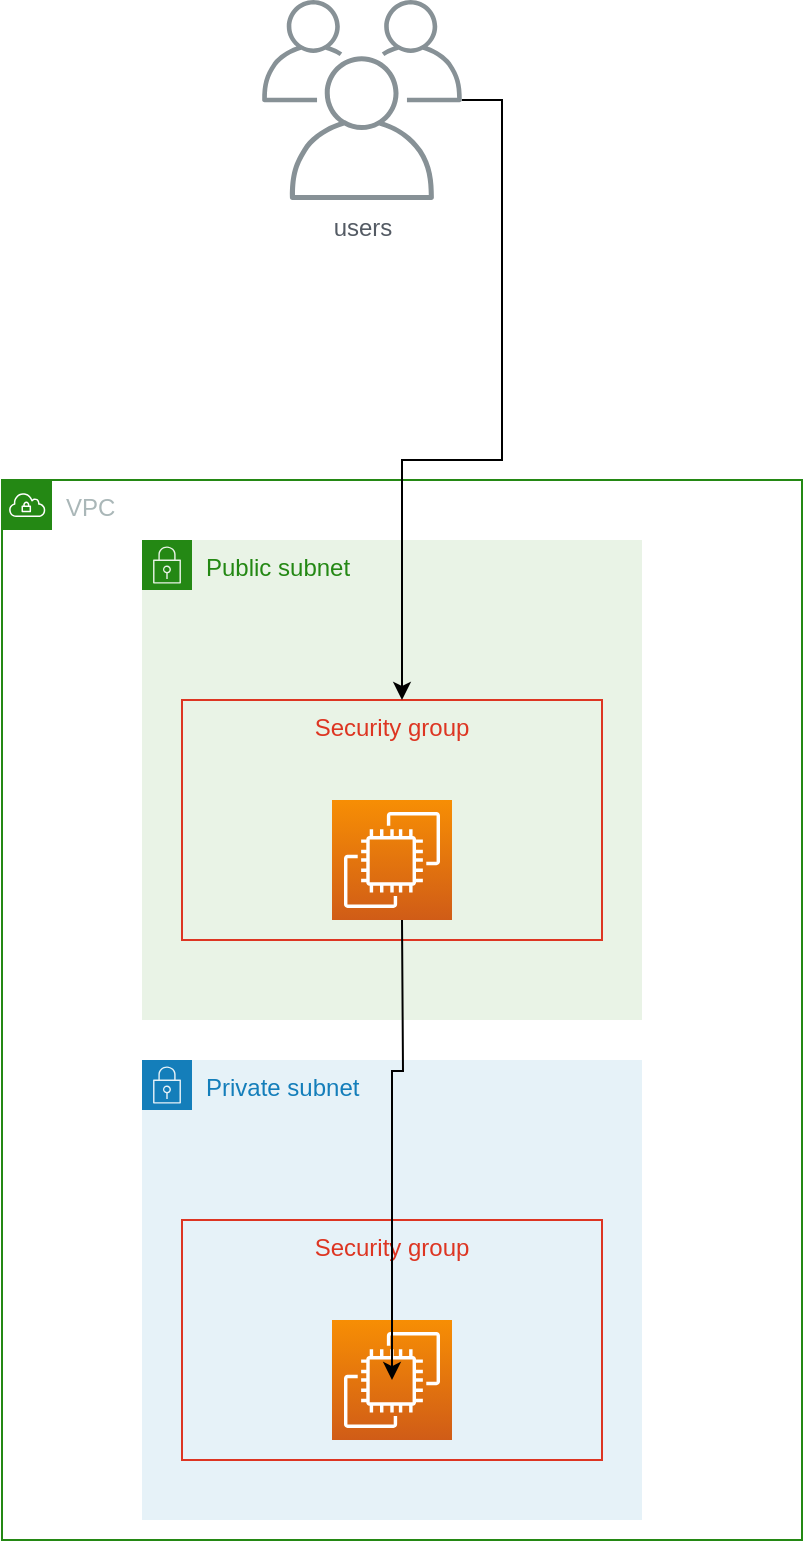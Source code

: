 <mxfile version="18.0.6" type="device"><diagram id="njXvzYUgIN_phqmET6Hd" name="BastionHost"><mxGraphModel dx="1422" dy="875" grid="1" gridSize="10" guides="1" tooltips="1" connect="1" arrows="1" fold="1" page="1" pageScale="1" pageWidth="1200" pageHeight="1600" math="0" shadow="0"><root><mxCell id="0"/><mxCell id="1" parent="0"/><mxCell id="ApFM65OlMrXLCHTs6sMA-2" value="VPC" style="points=[[0,0],[0.25,0],[0.5,0],[0.75,0],[1,0],[1,0.25],[1,0.5],[1,0.75],[1,1],[0.75,1],[0.5,1],[0.25,1],[0,1],[0,0.75],[0,0.5],[0,0.25]];outlineConnect=0;gradientColor=none;html=1;whiteSpace=wrap;fontSize=12;fontStyle=0;container=1;pointerEvents=0;collapsible=0;recursiveResize=0;shape=mxgraph.aws4.group;grIcon=mxgraph.aws4.group_vpc;strokeColor=#248814;fillColor=none;verticalAlign=top;align=left;spacingLeft=30;fontColor=#AAB7B8;dashed=0;" vertex="1" parent="1"><mxGeometry x="400" y="340" width="400" height="530" as="geometry"/></mxCell><mxCell id="ApFM65OlMrXLCHTs6sMA-5" value="Public subnet" style="points=[[0,0],[0.25,0],[0.5,0],[0.75,0],[1,0],[1,0.25],[1,0.5],[1,0.75],[1,1],[0.75,1],[0.5,1],[0.25,1],[0,1],[0,0.75],[0,0.5],[0,0.25]];outlineConnect=0;gradientColor=none;html=1;whiteSpace=wrap;fontSize=12;fontStyle=0;container=1;pointerEvents=0;collapsible=0;recursiveResize=0;shape=mxgraph.aws4.group;grIcon=mxgraph.aws4.group_security_group;grStroke=0;strokeColor=#248814;fillColor=#E9F3E6;verticalAlign=top;align=left;spacingLeft=30;fontColor=#248814;dashed=0;" vertex="1" parent="ApFM65OlMrXLCHTs6sMA-2"><mxGeometry x="70" y="30" width="250" height="240" as="geometry"/></mxCell><mxCell id="ApFM65OlMrXLCHTs6sMA-1" value="" style="sketch=0;points=[[0,0,0],[0.25,0,0],[0.5,0,0],[0.75,0,0],[1,0,0],[0,1,0],[0.25,1,0],[0.5,1,0],[0.75,1,0],[1,1,0],[0,0.25,0],[0,0.5,0],[0,0.75,0],[1,0.25,0],[1,0.5,0],[1,0.75,0]];outlineConnect=0;fontColor=#232F3E;gradientColor=#F78E04;gradientDirection=north;fillColor=#D05C17;strokeColor=#ffffff;dashed=0;verticalLabelPosition=bottom;verticalAlign=top;align=center;html=1;fontSize=12;fontStyle=0;aspect=fixed;shape=mxgraph.aws4.resourceIcon;resIcon=mxgraph.aws4.ec2;" vertex="1" parent="ApFM65OlMrXLCHTs6sMA-5"><mxGeometry x="95" y="130" width="60" height="60" as="geometry"/></mxCell><mxCell id="ApFM65OlMrXLCHTs6sMA-9" value="Security group" style="fillColor=none;strokeColor=#DD3522;verticalAlign=top;fontStyle=0;fontColor=#DD3522;" vertex="1" parent="ApFM65OlMrXLCHTs6sMA-5"><mxGeometry x="20" y="80" width="210" height="120" as="geometry"/></mxCell><mxCell id="ApFM65OlMrXLCHTs6sMA-3" value="Private subnet" style="points=[[0,0],[0.25,0],[0.5,0],[0.75,0],[1,0],[1,0.25],[1,0.5],[1,0.75],[1,1],[0.75,1],[0.5,1],[0.25,1],[0,1],[0,0.75],[0,0.5],[0,0.25]];outlineConnect=0;gradientColor=none;html=1;whiteSpace=wrap;fontSize=12;fontStyle=0;container=1;pointerEvents=0;collapsible=0;recursiveResize=0;shape=mxgraph.aws4.group;grIcon=mxgraph.aws4.group_security_group;grStroke=0;strokeColor=#147EBA;fillColor=#E6F2F8;verticalAlign=top;align=left;spacingLeft=30;fontColor=#147EBA;dashed=0;" vertex="1" parent="ApFM65OlMrXLCHTs6sMA-2"><mxGeometry x="70" y="290" width="250" height="230" as="geometry"/></mxCell><mxCell id="ApFM65OlMrXLCHTs6sMA-6" value="" style="sketch=0;points=[[0,0,0],[0.25,0,0],[0.5,0,0],[0.75,0,0],[1,0,0],[0,1,0],[0.25,1,0],[0.5,1,0],[0.75,1,0],[1,1,0],[0,0.25,0],[0,0.5,0],[0,0.75,0],[1,0.25,0],[1,0.5,0],[1,0.75,0]];outlineConnect=0;fontColor=#232F3E;gradientColor=#F78E04;gradientDirection=north;fillColor=#D05C17;strokeColor=#ffffff;dashed=0;verticalLabelPosition=bottom;verticalAlign=top;align=center;html=1;fontSize=12;fontStyle=0;aspect=fixed;shape=mxgraph.aws4.resourceIcon;resIcon=mxgraph.aws4.ec2;" vertex="1" parent="ApFM65OlMrXLCHTs6sMA-3"><mxGeometry x="95" y="130" width="60" height="60" as="geometry"/></mxCell><mxCell id="ApFM65OlMrXLCHTs6sMA-10" value="Security group" style="fillColor=none;strokeColor=#DD3522;verticalAlign=top;fontStyle=0;fontColor=#DD3522;" vertex="1" parent="ApFM65OlMrXLCHTs6sMA-3"><mxGeometry x="20" y="80" width="210" height="120" as="geometry"/></mxCell><mxCell id="ApFM65OlMrXLCHTs6sMA-11" style="edgeStyle=orthogonalEdgeStyle;rounded=0;orthogonalLoop=1;jettySize=auto;html=1;entryX=0.5;entryY=0.667;entryDx=0;entryDy=0;entryPerimeter=0;" edge="1" parent="ApFM65OlMrXLCHTs6sMA-2" target="ApFM65OlMrXLCHTs6sMA-10"><mxGeometry relative="1" as="geometry"><mxPoint x="200" y="220" as="sourcePoint"/></mxGeometry></mxCell><mxCell id="ApFM65OlMrXLCHTs6sMA-8" style="edgeStyle=orthogonalEdgeStyle;rounded=0;orthogonalLoop=1;jettySize=auto;html=1;" edge="1" parent="1" source="ApFM65OlMrXLCHTs6sMA-7" target="ApFM65OlMrXLCHTs6sMA-9"><mxGeometry relative="1" as="geometry"><mxPoint x="600" y="490" as="targetPoint"/><Array as="points"><mxPoint x="650" y="150"/><mxPoint x="650" y="330"/><mxPoint x="600" y="330"/></Array></mxGeometry></mxCell><mxCell id="ApFM65OlMrXLCHTs6sMA-7" value="users" style="sketch=0;outlineConnect=0;gradientColor=none;fontColor=#545B64;strokeColor=none;fillColor=#879196;dashed=0;verticalLabelPosition=bottom;verticalAlign=top;align=center;html=1;fontSize=12;fontStyle=0;aspect=fixed;shape=mxgraph.aws4.illustration_users;pointerEvents=1" vertex="1" parent="1"><mxGeometry x="530" y="100" width="100" height="100" as="geometry"/></mxCell></root></mxGraphModel></diagram></mxfile>